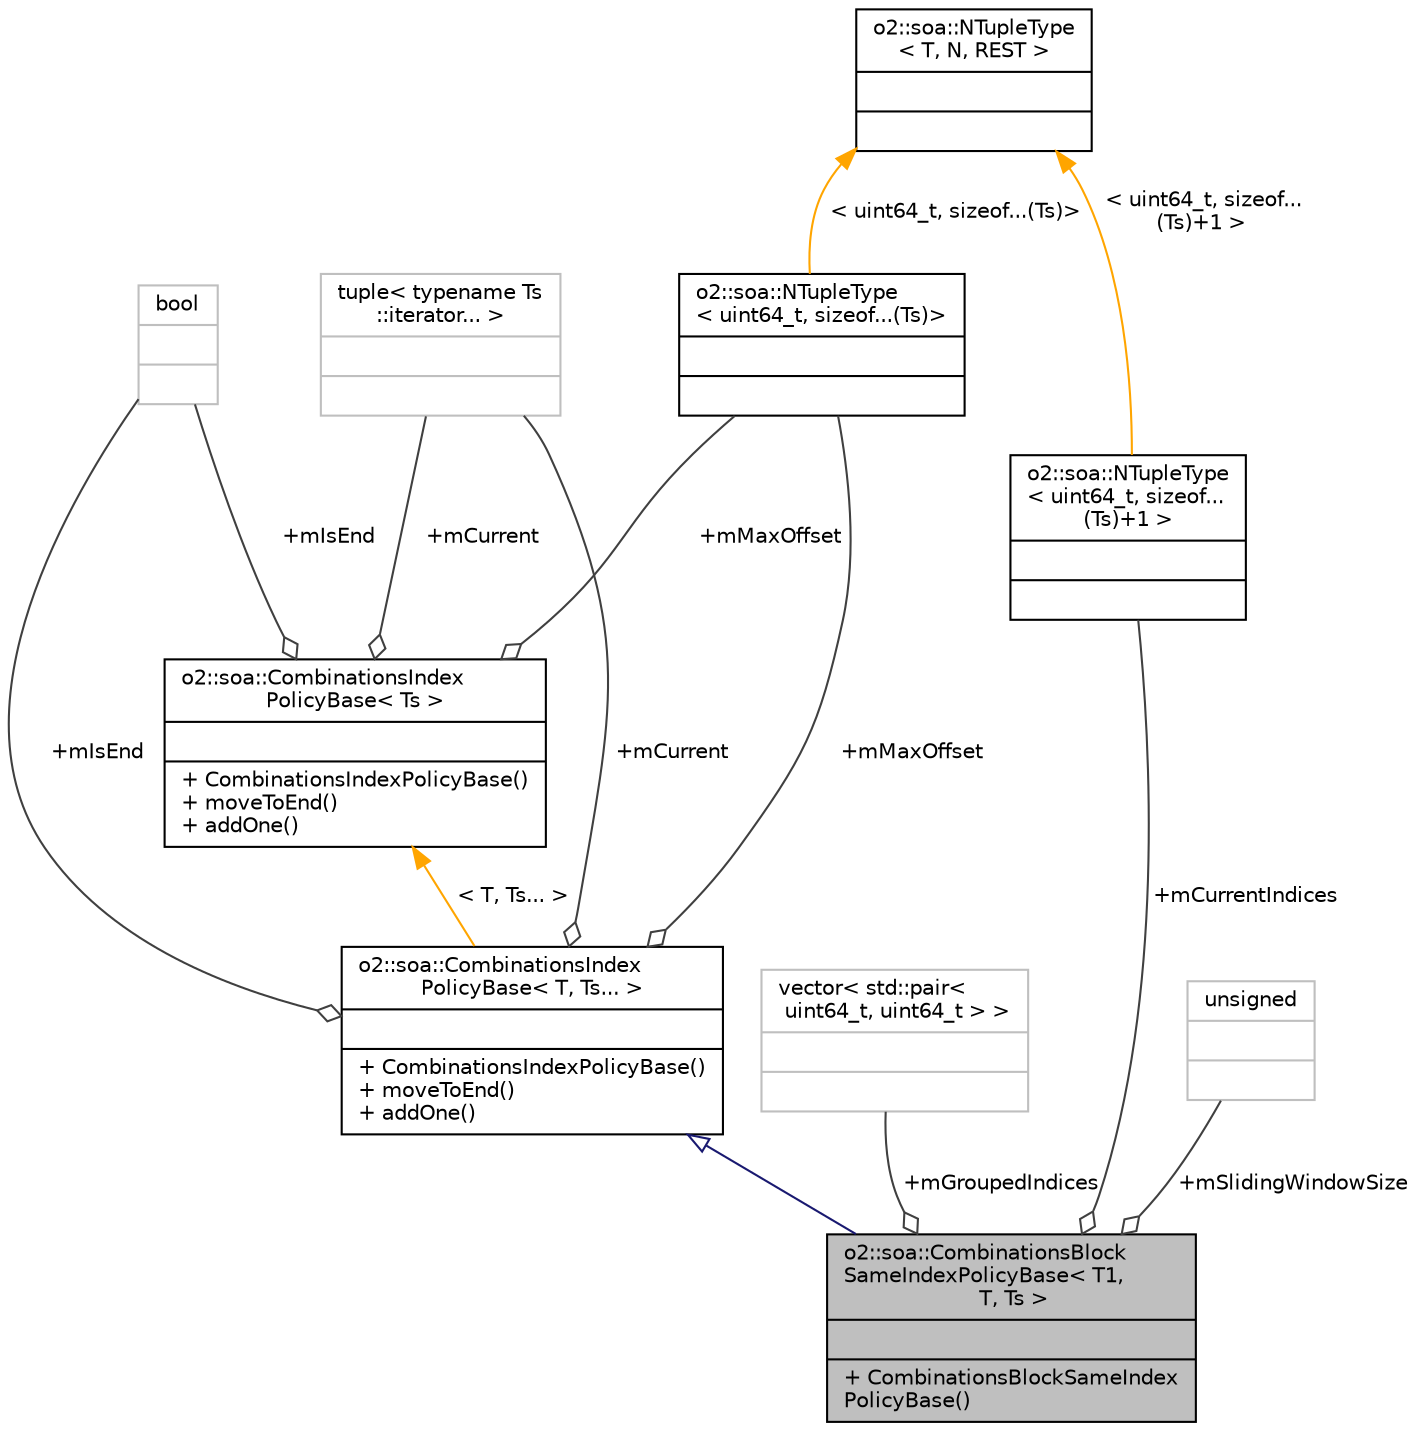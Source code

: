 digraph "o2::soa::CombinationsBlockSameIndexPolicyBase&lt; T1, T, Ts &gt;"
{
 // INTERACTIVE_SVG=YES
  bgcolor="transparent";
  edge [fontname="Helvetica",fontsize="10",labelfontname="Helvetica",labelfontsize="10"];
  node [fontname="Helvetica",fontsize="10",shape=record];
  Node7 [label="{o2::soa::CombinationsBlock\lSameIndexPolicyBase\< T1,\l T, Ts \>\n||+ CombinationsBlockSameIndex\lPolicyBase()\l}",height=0.2,width=0.4,color="black", fillcolor="grey75", style="filled", fontcolor="black"];
  Node8 -> Node7 [dir="back",color="midnightblue",fontsize="10",style="solid",arrowtail="onormal",fontname="Helvetica"];
  Node8 [label="{o2::soa::CombinationsIndex\lPolicyBase\< T, Ts... \>\n||+ CombinationsIndexPolicyBase()\l+ moveToEnd()\l+ addOne()\l}",height=0.2,width=0.4,color="black",URL="$de/dac/structo2_1_1soa_1_1CombinationsIndexPolicyBase.html"];
  Node9 -> Node8 [color="grey25",fontsize="10",style="solid",label=" +mCurrent" ,arrowhead="odiamond",fontname="Helvetica"];
  Node9 [label="{tuple\< typename Ts\l::iterator... \>\n||}",height=0.2,width=0.4,color="grey75"];
  Node10 -> Node8 [color="grey25",fontsize="10",style="solid",label=" +mIsEnd" ,arrowhead="odiamond",fontname="Helvetica"];
  Node10 [label="{bool\n||}",height=0.2,width=0.4,color="grey75"];
  Node11 -> Node8 [color="grey25",fontsize="10",style="solid",label=" +mMaxOffset" ,arrowhead="odiamond",fontname="Helvetica"];
  Node11 [label="{o2::soa::NTupleType\l\< uint64_t, sizeof...(Ts)\>\n||}",height=0.2,width=0.4,color="black",URL="$dd/da8/structo2_1_1soa_1_1NTupleType.html"];
  Node12 -> Node11 [dir="back",color="orange",fontsize="10",style="solid",label=" \< uint64_t, sizeof...(Ts)\>" ,fontname="Helvetica"];
  Node12 [label="{o2::soa::NTupleType\l\< T, N, REST \>\n||}",height=0.2,width=0.4,color="black",URL="$dd/da8/structo2_1_1soa_1_1NTupleType.html"];
  Node13 -> Node8 [dir="back",color="orange",fontsize="10",style="solid",label=" \< T, Ts... \>" ,fontname="Helvetica"];
  Node13 [label="{o2::soa::CombinationsIndex\lPolicyBase\< Ts \>\n||+ CombinationsIndexPolicyBase()\l+ moveToEnd()\l+ addOne()\l}",height=0.2,width=0.4,color="black",URL="$de/dac/structo2_1_1soa_1_1CombinationsIndexPolicyBase.html"];
  Node9 -> Node13 [color="grey25",fontsize="10",style="solid",label=" +mCurrent" ,arrowhead="odiamond",fontname="Helvetica"];
  Node10 -> Node13 [color="grey25",fontsize="10",style="solid",label=" +mIsEnd" ,arrowhead="odiamond",fontname="Helvetica"];
  Node11 -> Node13 [color="grey25",fontsize="10",style="solid",label=" +mMaxOffset" ,arrowhead="odiamond",fontname="Helvetica"];
  Node14 -> Node7 [color="grey25",fontsize="10",style="solid",label=" +mGroupedIndices" ,arrowhead="odiamond",fontname="Helvetica"];
  Node14 [label="{vector\< std::pair\<\l uint64_t, uint64_t \> \>\n||}",height=0.2,width=0.4,color="grey75"];
  Node15 -> Node7 [color="grey25",fontsize="10",style="solid",label=" +mCurrentIndices" ,arrowhead="odiamond",fontname="Helvetica"];
  Node15 [label="{o2::soa::NTupleType\l\< uint64_t, sizeof...\l(Ts)+1 \>\n||}",height=0.2,width=0.4,color="black",URL="$dd/da8/structo2_1_1soa_1_1NTupleType.html"];
  Node12 -> Node15 [dir="back",color="orange",fontsize="10",style="solid",label=" \< uint64_t, sizeof...\l(Ts)+1 \>" ,fontname="Helvetica"];
  Node16 -> Node7 [color="grey25",fontsize="10",style="solid",label=" +mSlidingWindowSize" ,arrowhead="odiamond",fontname="Helvetica"];
  Node16 [label="{unsigned\n||}",height=0.2,width=0.4,color="grey75"];
}
